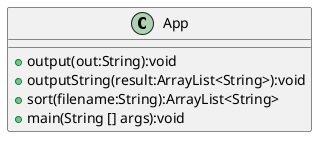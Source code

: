 @startuml

class App {
  +output(out:String):void
  +outputString(result:ArrayList<String>):void
  +sort(filename:String):ArrayList<String>
  +main(String [] args):void
}

@enduml